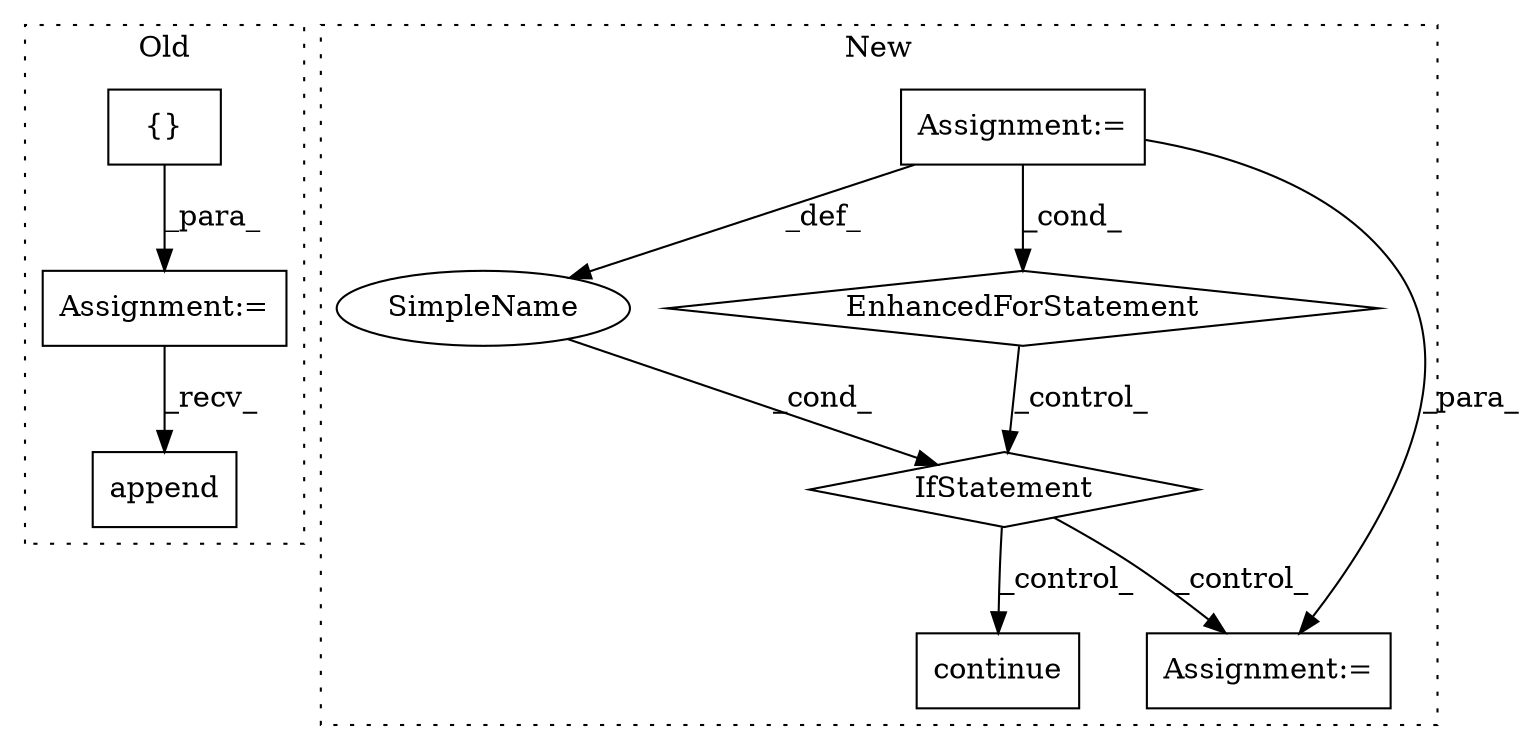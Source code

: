 digraph G {
subgraph cluster0 {
1 [label="{}" a="4" s="432" l="2" shape="box"];
4 [label="Assignment:=" a="7" s="403" l="1" shape="box"];
9 [label="append" a="32" s="858,931" l="14,2" shape="box"];
label = "Old";
style="dotted";
}
subgraph cluster1 {
2 [label="continue" a="18" s="725" l="9" shape="box"];
3 [label="Assignment:=" a="7" s="540,609" l="53,2" shape="box"];
5 [label="IfStatement" a="25" s="695,713" l="4,2" shape="diamond"];
6 [label="SimpleName" a="42" s="" l="" shape="ellipse"];
7 [label="Assignment:=" a="7" s="802" l="1" shape="box"];
8 [label="EnhancedForStatement" a="70" s="540,609" l="53,2" shape="diamond"];
label = "New";
style="dotted";
}
1 -> 4 [label="_para_"];
3 -> 6 [label="_def_"];
3 -> 7 [label="_para_"];
3 -> 8 [label="_cond_"];
4 -> 9 [label="_recv_"];
5 -> 2 [label="_control_"];
5 -> 7 [label="_control_"];
6 -> 5 [label="_cond_"];
8 -> 5 [label="_control_"];
}